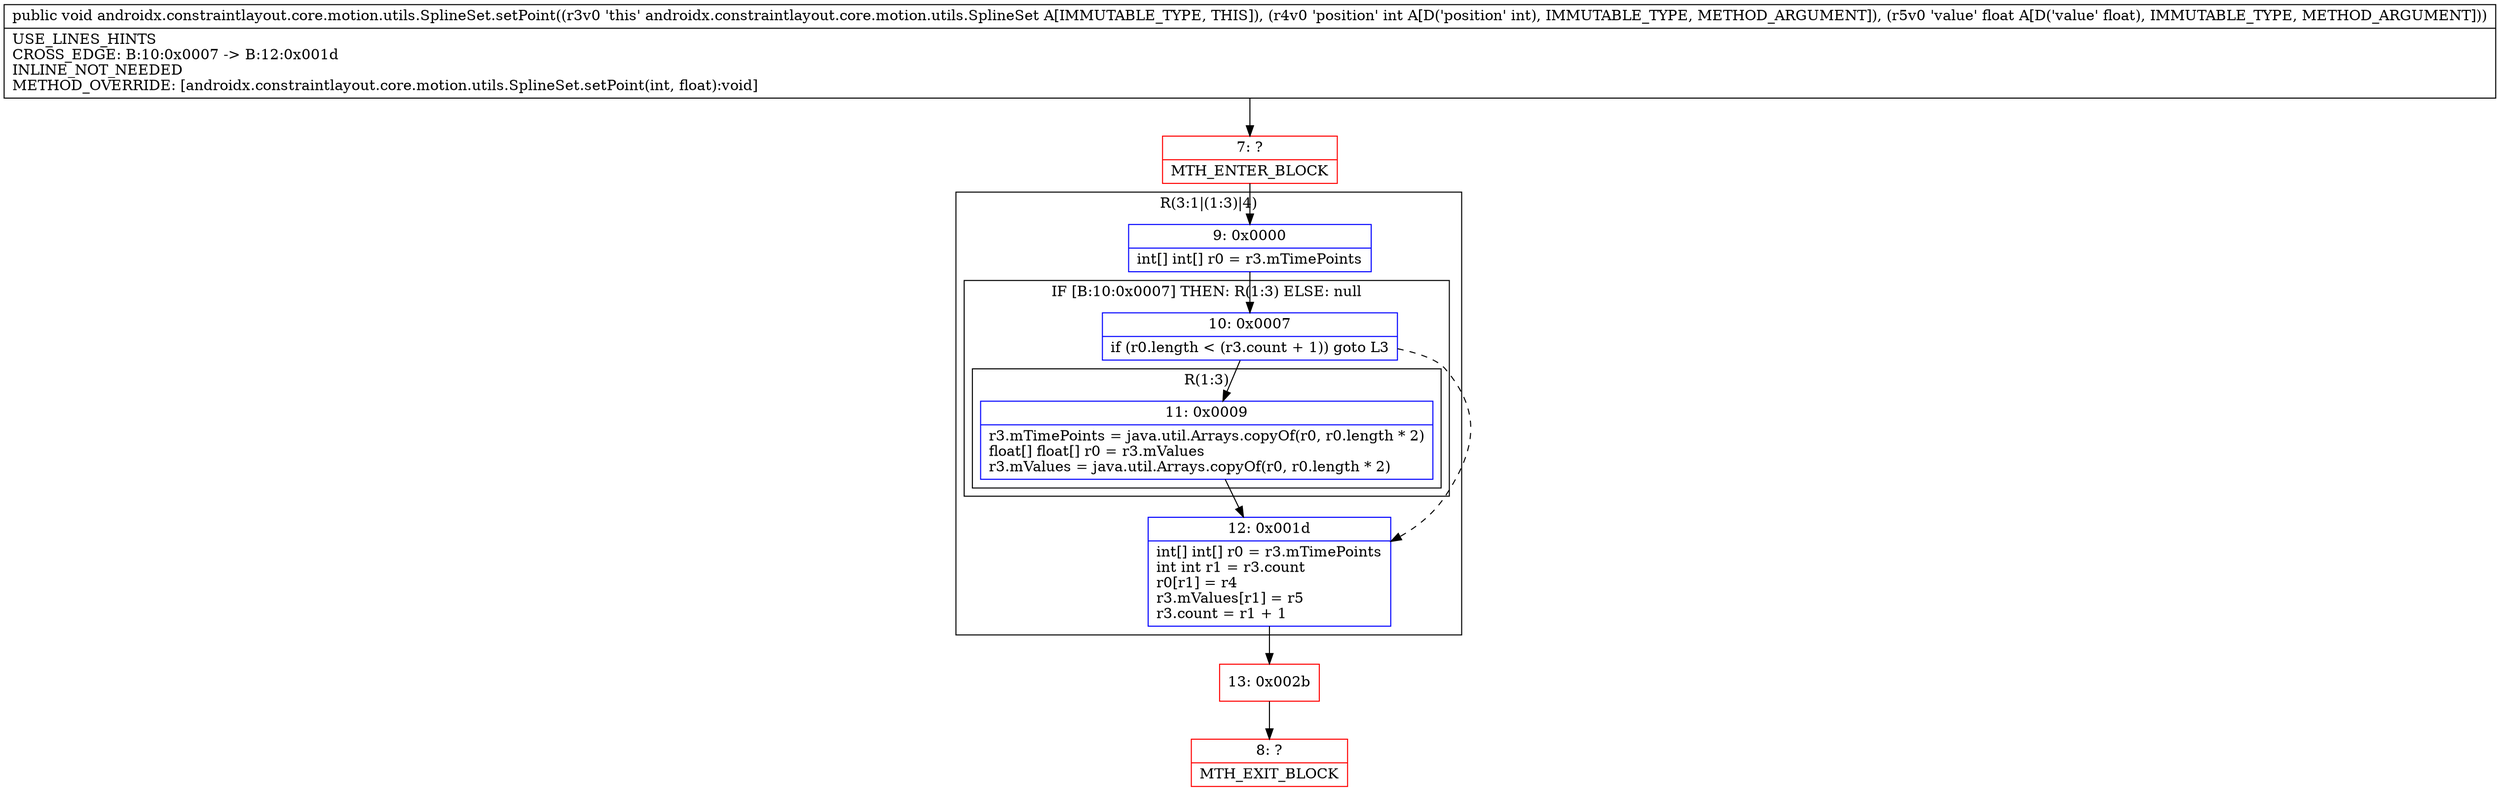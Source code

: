 digraph "CFG forandroidx.constraintlayout.core.motion.utils.SplineSet.setPoint(IF)V" {
subgraph cluster_Region_1912903309 {
label = "R(3:1|(1:3)|4)";
node [shape=record,color=blue];
Node_9 [shape=record,label="{9\:\ 0x0000|int[] int[] r0 = r3.mTimePoints\l}"];
subgraph cluster_IfRegion_1170317460 {
label = "IF [B:10:0x0007] THEN: R(1:3) ELSE: null";
node [shape=record,color=blue];
Node_10 [shape=record,label="{10\:\ 0x0007|if (r0.length \< (r3.count + 1)) goto L3\l}"];
subgraph cluster_Region_879184624 {
label = "R(1:3)";
node [shape=record,color=blue];
Node_11 [shape=record,label="{11\:\ 0x0009|r3.mTimePoints = java.util.Arrays.copyOf(r0, r0.length * 2)\lfloat[] float[] r0 = r3.mValues\lr3.mValues = java.util.Arrays.copyOf(r0, r0.length * 2)\l}"];
}
}
Node_12 [shape=record,label="{12\:\ 0x001d|int[] int[] r0 = r3.mTimePoints\lint int r1 = r3.count\lr0[r1] = r4\lr3.mValues[r1] = r5\lr3.count = r1 + 1\l}"];
}
Node_7 [shape=record,color=red,label="{7\:\ ?|MTH_ENTER_BLOCK\l}"];
Node_13 [shape=record,color=red,label="{13\:\ 0x002b}"];
Node_8 [shape=record,color=red,label="{8\:\ ?|MTH_EXIT_BLOCK\l}"];
MethodNode[shape=record,label="{public void androidx.constraintlayout.core.motion.utils.SplineSet.setPoint((r3v0 'this' androidx.constraintlayout.core.motion.utils.SplineSet A[IMMUTABLE_TYPE, THIS]), (r4v0 'position' int A[D('position' int), IMMUTABLE_TYPE, METHOD_ARGUMENT]), (r5v0 'value' float A[D('value' float), IMMUTABLE_TYPE, METHOD_ARGUMENT]))  | USE_LINES_HINTS\lCROSS_EDGE: B:10:0x0007 \-\> B:12:0x001d\lINLINE_NOT_NEEDED\lMETHOD_OVERRIDE: [androidx.constraintlayout.core.motion.utils.SplineSet.setPoint(int, float):void]\l}"];
MethodNode -> Node_7;Node_9 -> Node_10;
Node_10 -> Node_11;
Node_10 -> Node_12[style=dashed];
Node_11 -> Node_12;
Node_12 -> Node_13;
Node_7 -> Node_9;
Node_13 -> Node_8;
}

